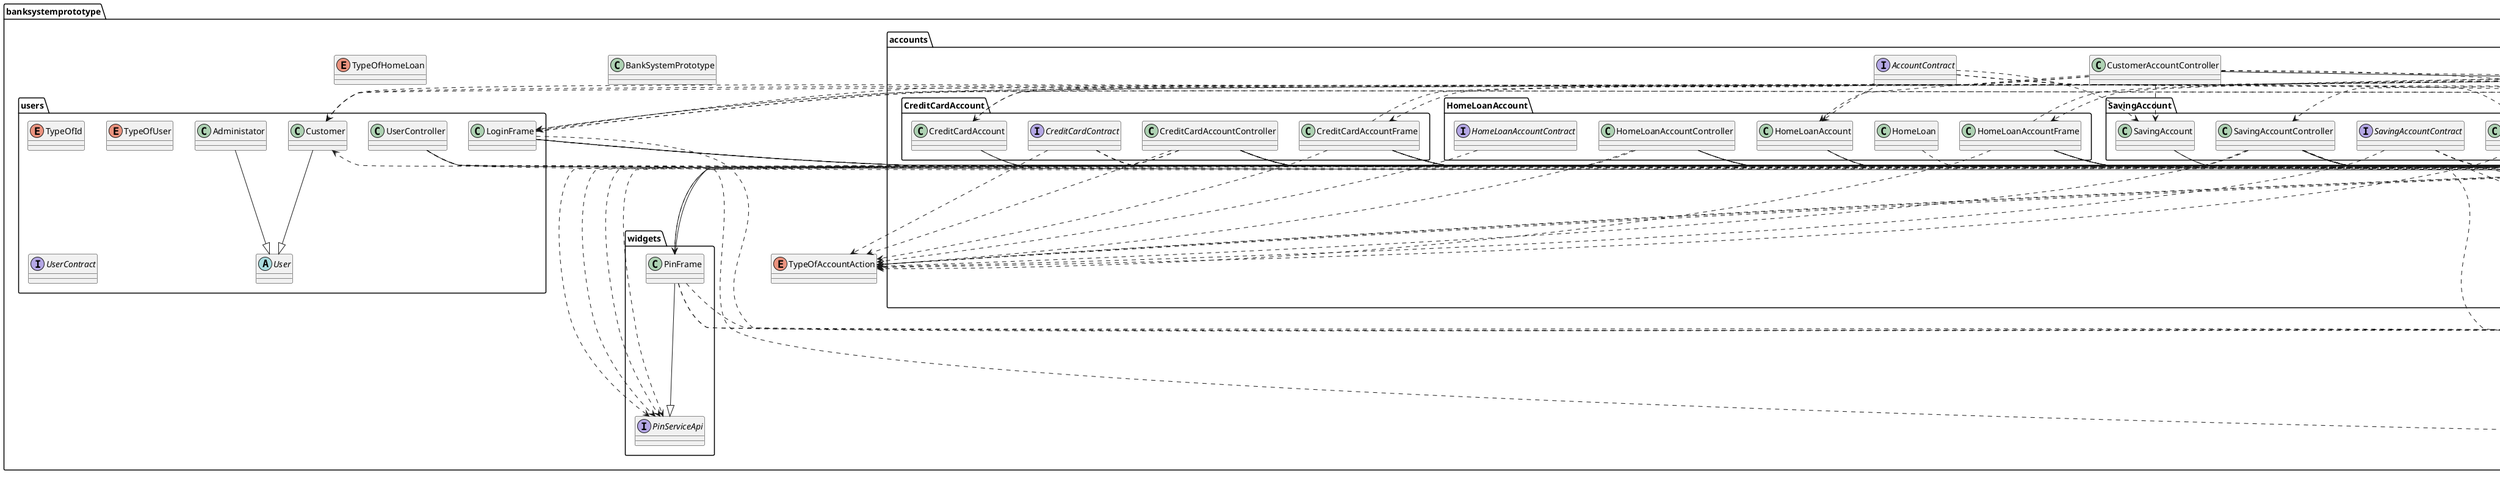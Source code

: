 @startuml
abstract class banksystemprototype.users.User
annotation java.lang.Override
annotation java.lang.SuppressWarnings
class banksystemprototype.BankSystemPrototype
class banksystemprototype.Exceptions.BalanceLimitException
class banksystemprototype.HomeLoanApplication
class banksystemprototype.Utils.BspConstants
class banksystemprototype.Utils.DataConverter
class banksystemprototype.Utils.Validator
class banksystemprototype.accounts.Account
class banksystemprototype.accounts.AdminHomeFrame
class banksystemprototype.accounts.CreditCardAccount.CreditCardAccount
class banksystemprototype.accounts.CreditCardAccount.CreditCardAccountController
class banksystemprototype.accounts.CreditCardAccount.CreditCardAccountFrame
class banksystemprototype.accounts.CustomerAccountController
class banksystemprototype.accounts.CustomerHomeFrame
class banksystemprototype.accounts.Database.DBConnection
class banksystemprototype.accounts.Database.DBManager
class banksystemprototype.accounts.HomeLoanAccount.HomeLoan
class banksystemprototype.accounts.HomeLoanAccount.HomeLoanAccount
class banksystemprototype.accounts.HomeLoanAccount.HomeLoanAccountController
class banksystemprototype.accounts.HomeLoanAccount.HomeLoanAccountFrame
class banksystemprototype.accounts.SavingAccount.SavingAccount
class banksystemprototype.accounts.SavingAccount.SavingAccountController
class banksystemprototype.accounts.SavingAccount.SavingAccountFrame
class banksystemprototype.accounts.TermDepositAccount.TermDeposit
class banksystemprototype.accounts.TermDepositAccount.TermDepositAccount
class banksystemprototype.accounts.TermDepositAccount.TermDepositAccountController
class banksystemprototype.accounts.TermDepositAccount.TermDepositAccountFrame
class banksystemprototype.accounts.Transaction.Transaction
class banksystemprototype.accounts.Transaction.TransactionLog
class banksystemprototype.users.Administator
class banksystemprototype.users.Customer
class banksystemprototype.users.LoginFrame
class banksystemprototype.users.UserController
class banksystemprototype.widgets.PinFrame
class java.lang.Exception
class java.math.BigDecimal
class java.sql.Connection
class java.sql.DriverManager
class java.sql.ResultSet
class java.sql.ResultSetMetaData
class java.sql.SQLException
class java.sql.Statement
class java.text.SimpleDateFormat
class java.util.ArrayList
class java.util.Arrays
class java.util.Calendar
class java.util.Date
class java.util.GregorianCalendar
class java.util.HashMap
class java.util.List
class java.util.Map
class java.util.logging.Level
class java.util.logging.Logger
class javafx.scene.input.KeyCode
class javax.swing.DefaultComboBoxModel
class javax.swing.JFrame
class javax.swing.JOptionPane
class javax.swing.table.DefaultTableModel
class oracle.jdbc.OracleDriver
enum banksystemprototype.TypeOfAccountAction
enum banksystemprototype.TypeOfHomeLoan
enum banksystemprototype.TypeOfMessageDialog
enum banksystemprototype.accounts.TermDepositAccount.TypeOfTermDeposit
enum banksystemprototype.accounts.Transaction.TypeOfTransaction
enum banksystemprototype.accounts.TypeOfAccount
enum banksystemprototype.users.TypeOfId
enum banksystemprototype.users.TypeOfUser
interface AccountContract.CustomerActionListener
interface AccountContract.View
interface CreditCardContract.UserActionListener
interface CreditCardContract.View
interface HomeLoanAccountContract.UserActionListener
interface HomeLoanAccountContract.View
interface PinServiceApi.Listener
interface SavingAccountContract.UserActionListener
interface SavingAccountContract.View
interface TermDepositAccountContract.UserActionListener
interface TermDepositAccountContract.View
interface UserContract.UserActionListener
interface UserContract.View
interface banksystemprototype.accounts.AccountContract
interface banksystemprototype.accounts.CreditCardAccount.CreditCardContract
interface banksystemprototype.accounts.HomeLoanAccount.HomeLoanAccountContract
interface banksystemprototype.accounts.SavingAccount.SavingAccountContract
interface banksystemprototype.accounts.TermDepositAccount.TermDepositAccountContract
interface banksystemprototype.users.UserContract
interface banksystemprototype.widgets.PinServiceApi
banksystemprototype.Exceptions.BalanceLimitException --|> java.lang.Exception
banksystemprototype.HomeLoanApplication ..> java.util.Date
banksystemprototype.Utils.DataConverter ..> java.text.SimpleDateFormat
banksystemprototype.Utils.DataConverter ..> java.util.Calendar
banksystemprototype.Utils.DataConverter ..> java.util.Date
banksystemprototype.Utils.DataConverter ..> java.util.GregorianCalendar
banksystemprototype.Utils.DataConverter ..> java.util.HashMap
banksystemprototype.Utils.Validator ..> banksystemprototype.users.Customer
banksystemprototype.accounts.Account ..> java.math.BigDecimal
banksystemprototype.accounts.Account ..> java.util.HashMap
banksystemprototype.accounts.AdminHomeFrame ..> java.lang.SuppressWarnings
banksystemprototype.accounts.AdminHomeFrame ..> banksystemprototype.users.LoginFrame
banksystemprototype.accounts.AdminHomeFrame ..> java.util.ArrayList
banksystemprototype.accounts.AdminHomeFrame ..> java.util.logging.Level
banksystemprototype.accounts.AdminHomeFrame ..> java.util.logging.Logger
banksystemprototype.accounts.AdminHomeFrame ..> javax.swing.DefaultComboBoxModel
banksystemprototype.accounts.AdminHomeFrame --|> javax.swing.JFrame
banksystemprototype.accounts.AdminHomeFrame ..> javax.swing.table.DefaultTableModel
banksystemprototype.accounts.CreditCardAccount.CreditCardAccount --|> banksystemprototype.accounts.Account
banksystemprototype.accounts.CreditCardAccount.CreditCardAccount ..> banksystemprototype.accounts.TypeOfAccount
banksystemprototype.accounts.CreditCardAccount.CreditCardAccountController ..> java.lang.Override
banksystemprototype.accounts.CreditCardAccount.CreditCardAccountController ..> banksystemprototype.Exceptions.BalanceLimitException
banksystemprototype.accounts.CreditCardAccount.CreditCardAccountController ..> banksystemprototype.accounts.Database.DBConnection
banksystemprototype.accounts.CreditCardAccount.CreditCardAccountController ..> banksystemprototype.accounts.Transaction.Transaction
banksystemprototype.accounts.CreditCardAccount.CreditCardAccountController ..> banksystemprototype.widgets.PinFrame
banksystemprototype.accounts.CreditCardAccount.CreditCardAccountController ..> java.util.Date
banksystemprototype.accounts.CreditCardAccount.CreditCardAccountController ..> java.util.List
banksystemprototype.accounts.CreditCardAccount.CreditCardAccountController ..> java.util.logging.Level
banksystemprototype.accounts.CreditCardAccount.CreditCardAccountController ..> java.util.logging.Logger
banksystemprototype.accounts.CreditCardAccount.CreditCardAccountController ..> banksystemprototype.TypeOfAccountAction
banksystemprototype.accounts.CreditCardAccount.CreditCardAccountController --|> CreditCardContract.UserActionListener
banksystemprototype.accounts.CreditCardAccount.CreditCardAccountController --|> PinServiceApi.Listener
banksystemprototype.accounts.CreditCardAccount.CreditCardAccountController ..> banksystemprototype.widgets.PinServiceApi
banksystemprototype.accounts.CreditCardAccount.CreditCardAccountFrame ..> java.lang.Override
banksystemprototype.accounts.CreditCardAccount.CreditCardAccountFrame ..> java.lang.SuppressWarnings
banksystemprototype.accounts.CreditCardAccount.CreditCardAccountFrame ..> banksystemprototype.accounts.CustomerHomeFrame
banksystemprototype.accounts.CreditCardAccount.CreditCardAccountFrame ..> banksystemprototype.accounts.Database.DBConnection
banksystemprototype.accounts.CreditCardAccount.CreditCardAccountFrame ..> java.sql.Connection
banksystemprototype.accounts.CreditCardAccount.CreditCardAccountFrame --|> javax.swing.JFrame
banksystemprototype.accounts.CreditCardAccount.CreditCardAccountFrame ..> banksystemprototype.TypeOfAccountAction
banksystemprototype.accounts.CreditCardAccount.CreditCardAccountFrame --|> CreditCardContract.View
banksystemprototype.accounts.CustomerAccountController ..> java.lang.Override
banksystemprototype.accounts.CustomerAccountController ..> banksystemprototype.accounts.CreditCardAccount.CreditCardAccount
banksystemprototype.accounts.CustomerAccountController ..> banksystemprototype.accounts.HomeLoanAccount.HomeLoanAccount
banksystemprototype.accounts.CustomerAccountController ..> banksystemprototype.accounts.SavingAccount.SavingAccount
banksystemprototype.accounts.CustomerAccountController ..> banksystemprototype.accounts.TermDepositAccount.TermDepositAccount
banksystemprototype.accounts.CustomerAccountController ..> banksystemprototype.users.Customer
banksystemprototype.accounts.CustomerAccountController --|> AccountContract.CustomerActionListener
banksystemprototype.accounts.CustomerHomeFrame ..> java.lang.Override
banksystemprototype.accounts.CustomerHomeFrame ..> java.lang.SuppressWarnings
banksystemprototype.accounts.CustomerHomeFrame ..> banksystemprototype.accounts.CreditCardAccount.CreditCardAccountFrame
banksystemprototype.accounts.CustomerHomeFrame ..> banksystemprototype.accounts.HomeLoanAccount.HomeLoanAccountFrame
banksystemprototype.accounts.CustomerHomeFrame ..> banksystemprototype.accounts.SavingAccount.SavingAccountFrame
banksystemprototype.accounts.CustomerHomeFrame ..> banksystemprototype.accounts.TermDepositAccount.TermDepositAccountFrame
banksystemprototype.accounts.CustomerHomeFrame ..> banksystemprototype.users.Customer
banksystemprototype.accounts.CustomerHomeFrame ..> banksystemprototype.users.LoginFrame
banksystemprototype.accounts.CustomerHomeFrame ..> java.util.ArrayList
banksystemprototype.accounts.CustomerHomeFrame ..> java.util.logging.Level
banksystemprototype.accounts.CustomerHomeFrame --|> javax.swing.JFrame
banksystemprototype.accounts.CustomerHomeFrame ..> javax.swing.table.DefaultTableModel
banksystemprototype.accounts.CustomerHomeFrame --|> AccountContract.View
banksystemprototype.accounts.Database.DBConnection ..> java.sql.Connection
banksystemprototype.accounts.Database.DBConnection ..> java.sql.DriverManager
banksystemprototype.accounts.Database.DBConnection ..> java.sql.SQLException
banksystemprototype.accounts.Database.DBConnection ..> java.util.logging.Level
banksystemprototype.accounts.Database.DBConnection ..> java.util.logging.Logger
banksystemprototype.accounts.Database.DBConnection ..> oracle.jdbc.OracleDriver
banksystemprototype.accounts.Database.DBManager ..> java.sql.Connection
banksystemprototype.accounts.Database.DBManager ..> java.sql.ResultSet
banksystemprototype.accounts.Database.DBManager ..> java.sql.ResultSetMetaData
banksystemprototype.accounts.Database.DBManager ..> java.sql.SQLException
banksystemprototype.accounts.Database.DBManager ..> java.sql.Statement
banksystemprototype.accounts.Database.DBManager ..> java.util.ArrayList
banksystemprototype.accounts.Database.DBManager ..> java.util.HashMap
banksystemprototype.accounts.Database.DBManager ..> java.util.Map
banksystemprototype.accounts.Database.DBManager ..> java.util.logging.Level
banksystemprototype.accounts.Database.DBManager ..> java.util.logging.Logger
banksystemprototype.accounts.Database.DBManager ..> javafx.scene.input.KeyCode
banksystemprototype.accounts.HomeLoanAccount.HomeLoan ..> java.util.Date
banksystemprototype.accounts.HomeLoanAccount.HomeLoanAccount --|> banksystemprototype.accounts.Account
banksystemprototype.accounts.HomeLoanAccount.HomeLoanAccount ..> java.util.Date
banksystemprototype.accounts.HomeLoanAccount.HomeLoanAccount ..> java.util.HashMap
banksystemprototype.accounts.HomeLoanAccount.HomeLoanAccount ..> banksystemprototype.accounts.TypeOfAccount
banksystemprototype.accounts.HomeLoanAccount.HomeLoanAccountController ..> java.lang.Override
banksystemprototype.accounts.HomeLoanAccount.HomeLoanAccountController ..> banksystemprototype.accounts.Database.DBConnection
banksystemprototype.accounts.HomeLoanAccount.HomeLoanAccountController ..> banksystemprototype.TypeOfAccountAction
banksystemprototype.accounts.HomeLoanAccount.HomeLoanAccountController --|> HomeLoanAccountContract.UserActionListener
banksystemprototype.accounts.HomeLoanAccount.HomeLoanAccountController --|> PinServiceApi.Listener
banksystemprototype.accounts.HomeLoanAccount.HomeLoanAccountController ..> banksystemprototype.widgets.PinServiceApi
banksystemprototype.accounts.HomeLoanAccount.HomeLoanAccountFrame ..> java.lang.Override
banksystemprototype.accounts.HomeLoanAccount.HomeLoanAccountFrame ..> java.lang.SuppressWarnings
banksystemprototype.accounts.HomeLoanAccount.HomeLoanAccountFrame ..> banksystemprototype.accounts.CustomerHomeFrame
banksystemprototype.accounts.HomeLoanAccount.HomeLoanAccountFrame ..> banksystemprototype.accounts.Database.DBConnection
banksystemprototype.accounts.HomeLoanAccount.HomeLoanAccountFrame ..> java.sql.Connection
banksystemprototype.accounts.HomeLoanAccount.HomeLoanAccountFrame --|> javax.swing.JFrame
banksystemprototype.accounts.HomeLoanAccount.HomeLoanAccountFrame ..> banksystemprototype.TypeOfAccountAction
banksystemprototype.accounts.HomeLoanAccount.HomeLoanAccountFrame --|> HomeLoanAccountContract.View
banksystemprototype.accounts.SavingAccount.SavingAccount --|> banksystemprototype.accounts.Account
banksystemprototype.accounts.SavingAccount.SavingAccount ..> banksystemprototype.accounts.TypeOfAccount
banksystemprototype.accounts.SavingAccount.SavingAccountController ..> java.lang.Override
banksystemprototype.accounts.SavingAccount.SavingAccountController ..> banksystemprototype.Exceptions.BalanceLimitException
banksystemprototype.accounts.SavingAccount.SavingAccountController ..> banksystemprototype.Utils.BspConstants
banksystemprototype.accounts.SavingAccount.SavingAccountController ..> banksystemprototype.Utils.DataConverter
banksystemprototype.accounts.SavingAccount.SavingAccountController ..> banksystemprototype.accounts.Account
banksystemprototype.accounts.SavingAccount.SavingAccountController ..> banksystemprototype.accounts.Database.DBConnection
banksystemprototype.accounts.SavingAccount.SavingAccountController ..> banksystemprototype.accounts.Database.DBManager
banksystemprototype.accounts.SavingAccount.SavingAccountController ..> banksystemprototype.accounts.Transaction.Transaction
banksystemprototype.accounts.SavingAccount.SavingAccountController ..> banksystemprototype.widgets.PinFrame
banksystemprototype.accounts.SavingAccount.SavingAccountController ..> java.util.ArrayList
banksystemprototype.accounts.SavingAccount.SavingAccountController ..> java.util.Date
banksystemprototype.accounts.SavingAccount.SavingAccountController ..> java.util.HashMap
banksystemprototype.accounts.SavingAccount.SavingAccountController ..> java.util.List
banksystemprototype.accounts.SavingAccount.SavingAccountController ..> java.util.logging.Level
banksystemprototype.accounts.SavingAccount.SavingAccountController ..> java.util.logging.Logger
banksystemprototype.accounts.SavingAccount.SavingAccountController ..> banksystemprototype.TypeOfAccountAction
banksystemprototype.accounts.SavingAccount.SavingAccountController ..> banksystemprototype.TypeOfMessageDialog
banksystemprototype.accounts.SavingAccount.SavingAccountController --|> PinServiceApi.Listener
banksystemprototype.accounts.SavingAccount.SavingAccountController --|> SavingAccountContract.UserActionListener
banksystemprototype.accounts.SavingAccount.SavingAccountController ..> banksystemprototype.widgets.PinServiceApi
banksystemprototype.accounts.SavingAccount.SavingAccountFrame ..> java.lang.Override
banksystemprototype.accounts.SavingAccount.SavingAccountFrame ..> java.lang.SuppressWarnings
banksystemprototype.accounts.SavingAccount.SavingAccountFrame ..> banksystemprototype.accounts.CustomerHomeFrame
banksystemprototype.accounts.SavingAccount.SavingAccountFrame ..> banksystemprototype.accounts.Database.DBConnection
banksystemprototype.accounts.SavingAccount.SavingAccountFrame ..> banksystemprototype.users.LoginFrame
banksystemprototype.accounts.SavingAccount.SavingAccountFrame ..> java.sql.Connection
banksystemprototype.accounts.SavingAccount.SavingAccountFrame ..> java.sql.SQLException
banksystemprototype.accounts.SavingAccount.SavingAccountFrame ..> java.util.logging.Level
banksystemprototype.accounts.SavingAccount.SavingAccountFrame ..> java.util.logging.Logger
banksystemprototype.accounts.SavingAccount.SavingAccountFrame --|> javax.swing.JFrame
banksystemprototype.accounts.SavingAccount.SavingAccountFrame ..> javax.swing.JOptionPane
banksystemprototype.accounts.SavingAccount.SavingAccountFrame ..> banksystemprototype.TypeOfAccountAction
banksystemprototype.accounts.SavingAccount.SavingAccountFrame ..> banksystemprototype.TypeOfMessageDialog
banksystemprototype.accounts.SavingAccount.SavingAccountFrame --|> SavingAccountContract.View
banksystemprototype.accounts.TermDepositAccount.TermDeposit ..> banksystemprototype.Utils.DataConverter
banksystemprototype.accounts.TermDepositAccount.TermDeposit ..> java.util.Calendar
banksystemprototype.accounts.TermDepositAccount.TermDeposit ..> java.util.Date
banksystemprototype.accounts.TermDepositAccount.TermDeposit ..> java.util.GregorianCalendar
banksystemprototype.accounts.TermDepositAccount.TermDepositAccount --|> banksystemprototype.accounts.Account
banksystemprototype.accounts.TermDepositAccount.TermDepositAccount ..> java.util.HashMap
banksystemprototype.accounts.TermDepositAccount.TermDepositAccount ..> banksystemprototype.accounts.TypeOfAccount
banksystemprototype.accounts.TermDepositAccount.TermDepositAccountController ..> java.lang.Override
banksystemprototype.accounts.TermDepositAccount.TermDepositAccountController ..> banksystemprototype.Exceptions.BalanceLimitException
banksystemprototype.accounts.TermDepositAccount.TermDepositAccountController ..> banksystemprototype.accounts.Database.DBConnection
banksystemprototype.accounts.TermDepositAccount.TermDepositAccountController ..> banksystemprototype.accounts.SavingAccount.SavingAccountController
banksystemprototype.accounts.TermDepositAccount.TermDepositAccountController ..> banksystemprototype.accounts.Transaction.Transaction
banksystemprototype.accounts.TermDepositAccount.TermDepositAccountController ..> banksystemprototype.widgets.PinFrame
banksystemprototype.accounts.TermDepositAccount.TermDepositAccountController ..> java.util.Date
banksystemprototype.accounts.TermDepositAccount.TermDepositAccountController ..> java.util.List
banksystemprototype.accounts.TermDepositAccount.TermDepositAccountController ..> java.util.logging.Level
banksystemprototype.accounts.TermDepositAccount.TermDepositAccountController ..> java.util.logging.Logger
banksystemprototype.accounts.TermDepositAccount.TermDepositAccountController ..> banksystemprototype.TypeOfAccountAction
banksystemprototype.accounts.TermDepositAccount.TermDepositAccountController --|> PinServiceApi.Listener
banksystemprototype.accounts.TermDepositAccount.TermDepositAccountController --|> TermDepositAccountContract.UserActionListener
banksystemprototype.accounts.TermDepositAccount.TermDepositAccountController ..> banksystemprototype.widgets.PinServiceApi
banksystemprototype.accounts.TermDepositAccount.TermDepositAccountFrame ..> java.lang.Override
banksystemprototype.accounts.TermDepositAccount.TermDepositAccountFrame ..> java.lang.SuppressWarnings
banksystemprototype.accounts.TermDepositAccount.TermDepositAccountFrame ..> banksystemprototype.accounts.CustomerHomeFrame
banksystemprototype.accounts.TermDepositAccount.TermDepositAccountFrame ..> banksystemprototype.accounts.Database.DBConnection
banksystemprototype.accounts.TermDepositAccount.TermDepositAccountFrame ..> java.sql.Connection
banksystemprototype.accounts.TermDepositAccount.TermDepositAccountFrame ..> java.util.Date
banksystemprototype.accounts.TermDepositAccount.TermDepositAccountFrame --|> javax.swing.JFrame
banksystemprototype.accounts.TermDepositAccount.TermDepositAccountFrame ..> banksystemprototype.TypeOfAccountAction
banksystemprototype.accounts.TermDepositAccount.TermDepositAccountFrame --|> TermDepositAccountContract.View
banksystemprototype.accounts.Transaction.Transaction ..> banksystemprototype.Utils.DataConverter
banksystemprototype.accounts.Transaction.Transaction ..> java.util.Date
banksystemprototype.accounts.Transaction.TransactionLog ..> java.util.ArrayList
banksystemprototype.accounts.Transaction.TransactionLog ..> java.util.Date
banksystemprototype.users.Administator --|> banksystemprototype.users.User
banksystemprototype.users.Customer --|> banksystemprototype.users.User
banksystemprototype.users.LoginFrame ..> java.lang.Override
banksystemprototype.users.LoginFrame ..> java.lang.SuppressWarnings
banksystemprototype.users.LoginFrame ..> banksystemprototype.Utils.DataConverter
banksystemprototype.users.LoginFrame ..> banksystemprototype.accounts.AdminHomeFrame
banksystemprototype.users.LoginFrame ..> banksystemprototype.accounts.CustomerHomeFrame
banksystemprototype.users.LoginFrame ..> banksystemprototype.accounts.Database.DBConnection
banksystemprototype.users.LoginFrame ..> java.util.Arrays
banksystemprototype.users.LoginFrame --|> javax.swing.JFrame
banksystemprototype.users.LoginFrame --|> UserContract.View
banksystemprototype.users.UserController ..> java.lang.Override
banksystemprototype.users.UserController ..> banksystemprototype.accounts.Database.DBConnection
banksystemprototype.users.UserController ..> banksystemprototype.accounts.Database.DBManager
banksystemprototype.users.UserController ..> java.sql.Connection
banksystemprototype.users.UserController ..> java.util.List
banksystemprototype.users.UserController --|> UserContract.UserActionListener
banksystemprototype.widgets.PinFrame ..> java.lang.Override
banksystemprototype.widgets.PinFrame ..> java.lang.SuppressWarnings
banksystemprototype.widgets.PinFrame ..> banksystemprototype.Utils.DataConverter
banksystemprototype.widgets.PinFrame --|> javax.swing.JFrame
banksystemprototype.widgets.PinFrame --|> banksystemprototype.widgets.PinServiceApi
banksystemprototype.accounts.AccountContract ..> banksystemprototype.HomeLoanApplication
banksystemprototype.accounts.AccountContract ..> banksystemprototype.accounts.CreditCardAccount.CreditCardAccount
banksystemprototype.accounts.AccountContract ..> banksystemprototype.accounts.HomeLoanAccount.HomeLoanAccount
banksystemprototype.accounts.AccountContract ..> banksystemprototype.accounts.SavingAccount.SavingAccount
banksystemprototype.accounts.AccountContract ..> banksystemprototype.accounts.TermDepositAccount.TermDepositAccount
banksystemprototype.accounts.AccountContract ..> banksystemprototype.users.Customer
banksystemprototype.accounts.CreditCardAccount.CreditCardContract ..> banksystemprototype.Exceptions.BalanceLimitException
banksystemprototype.accounts.CreditCardAccount.CreditCardContract ..> banksystemprototype.accounts.Transaction.Transaction
banksystemprototype.accounts.CreditCardAccount.CreditCardContract ..> java.util.Date
banksystemprototype.accounts.CreditCardAccount.CreditCardContract ..> java.util.List
banksystemprototype.accounts.CreditCardAccount.CreditCardContract ..> banksystemprototype.TypeOfAccountAction
banksystemprototype.accounts.HomeLoanAccount.HomeLoanAccountContract ..> banksystemprototype.TypeOfAccountAction
banksystemprototype.accounts.SavingAccount.SavingAccountContract ..> banksystemprototype.accounts.Transaction.Transaction
banksystemprototype.accounts.SavingAccount.SavingAccountContract ..> java.util.Date
banksystemprototype.accounts.SavingAccount.SavingAccountContract ..> java.util.List
banksystemprototype.accounts.SavingAccount.SavingAccountContract ..> banksystemprototype.TypeOfAccountAction
banksystemprototype.accounts.SavingAccount.SavingAccountContract ..> banksystemprototype.TypeOfMessageDialog
banksystemprototype.accounts.TermDepositAccount.TermDepositAccountContract ..> banksystemprototype.accounts.Transaction.Transaction
banksystemprototype.accounts.TermDepositAccount.TermDepositAccountContract ..> java.util.Date
banksystemprototype.accounts.TermDepositAccount.TermDepositAccountContract ..> java.util.List
banksystemprototype.accounts.TermDepositAccount.TermDepositAccountContract ..> banksystemprototype.TypeOfAccountAction
@enduml